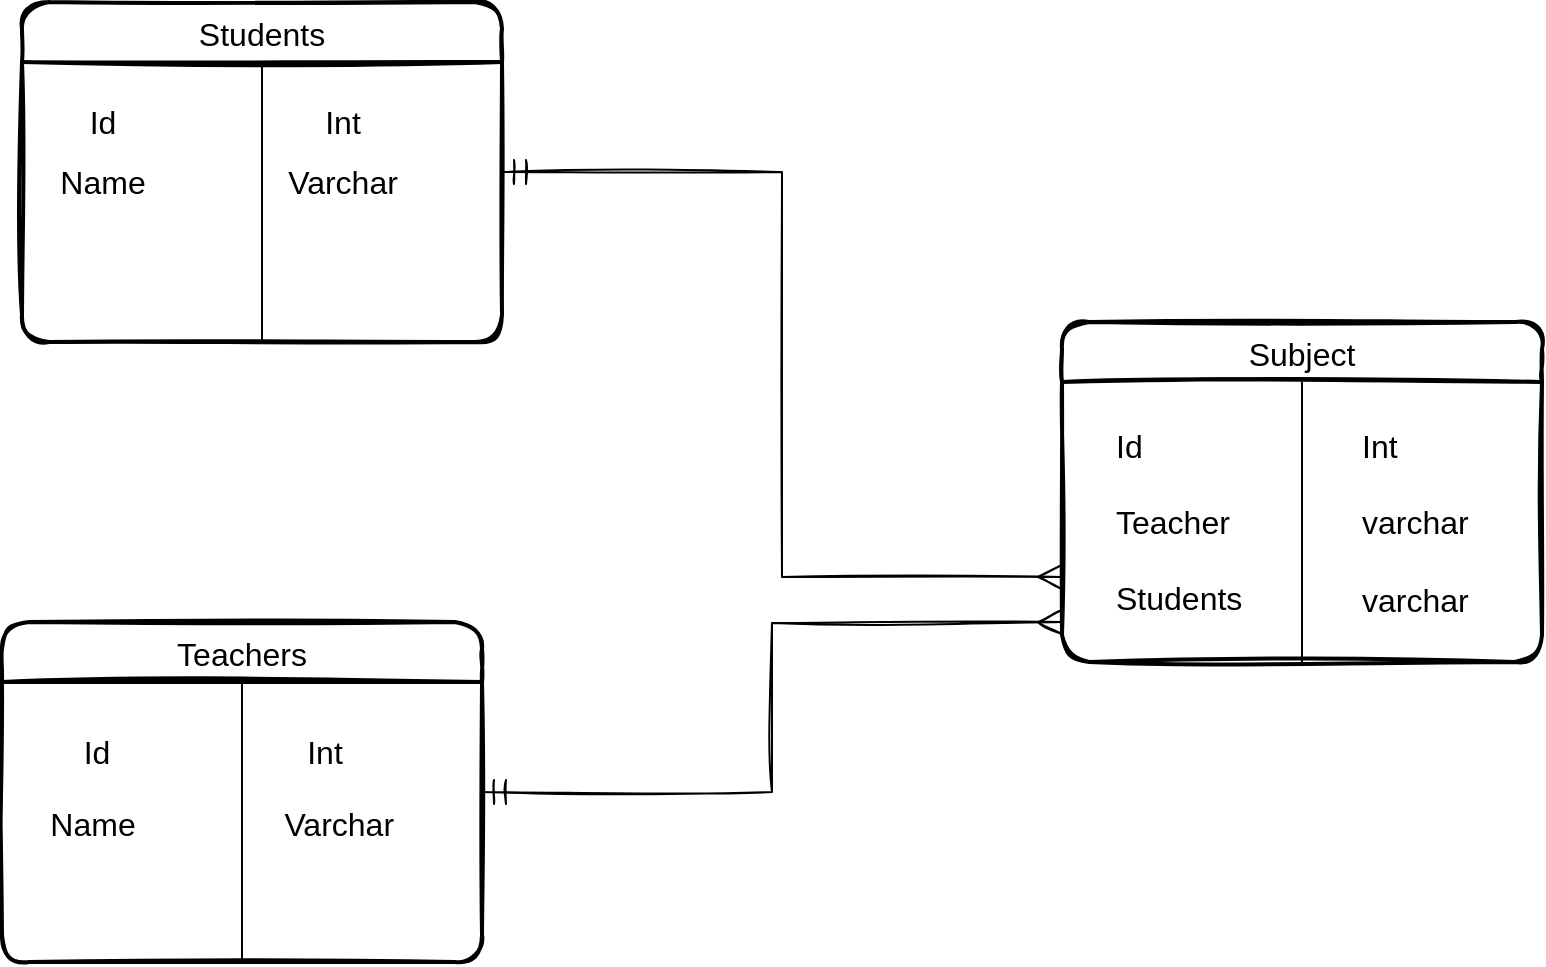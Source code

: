<mxfile version="16.5.1" type="device"><diagram id="ox53J4b3hOU-bEJOWTpH" name="Página-1"><mxGraphModel dx="1422" dy="2026" grid="0" gridSize="10" guides="1" tooltips="1" connect="1" arrows="1" fold="1" page="1" pageScale="1" pageWidth="827" pageHeight="1169" math="0" shadow="0"><root><mxCell id="0"/><mxCell id="1" parent="0"/><mxCell id="n3x46S6jJ3r90yCbxZF0-9" value="Subject" style="swimlane;childLayout=stackLayout;horizontal=1;startSize=30;horizontalStack=0;rounded=1;fontSize=16;fontStyle=0;strokeWidth=2;resizeParent=0;resizeLast=1;shadow=0;dashed=0;align=center;sketch=1;" vertex="1" parent="1"><mxGeometry x="760" y="110" width="240" height="170" as="geometry"/></mxCell><mxCell id="n3x46S6jJ3r90yCbxZF0-12" value="" style="endArrow=none;html=1;rounded=0;exitX=0.5;exitY=1;exitDx=0;exitDy=0;" edge="1" parent="n3x46S6jJ3r90yCbxZF0-9" source="n3x46S6jJ3r90yCbxZF0-9"><mxGeometry width="50" height="50" relative="1" as="geometry"><mxPoint x="70" y="80" as="sourcePoint"/><mxPoint x="120" y="30" as="targetPoint"/></mxGeometry></mxCell><mxCell id="n3x46S6jJ3r90yCbxZF0-13" value="Id&lt;br style=&quot;font-size: 16px;&quot;&gt;&lt;br style=&quot;font-size: 16px;&quot;&gt;Teacher&lt;br style=&quot;font-size: 16px;&quot;&gt;&lt;br style=&quot;font-size: 16px;&quot;&gt;Students&lt;br style=&quot;font-size: 16px;&quot;&gt;" style="text;html=1;align=left;verticalAlign=middle;resizable=0;points=[];autosize=1;strokeColor=none;fillColor=none;fontSize=16;labelPosition=center;verticalLabelPosition=middle;rotation=0;spacingRight=12;" vertex="1" parent="1"><mxGeometry x="785" y="160" width="90" height="100" as="geometry"/></mxCell><mxCell id="n3x46S6jJ3r90yCbxZF0-29" value="Int&lt;br style=&quot;font-size: 16px&quot;&gt;&lt;br style=&quot;font-size: 16px&quot;&gt;varchar&lt;br style=&quot;font-size: 16px&quot;&gt;&lt;br style=&quot;font-size: 16px&quot;&gt;&lt;div style=&quot;&quot;&gt;&lt;span&gt;varchar&lt;/span&gt;&lt;/div&gt;&lt;br style=&quot;font-size: 16px&quot;&gt;&lt;br style=&quot;font-size: 16px&quot;&gt;&lt;br style=&quot;font-size: 16px&quot;&gt;" style="text;html=1;align=left;verticalAlign=middle;resizable=0;points=[];autosize=1;strokeColor=none;fillColor=none;fontSize=16;spacingBottom=22;spacingLeft=33;" vertex="1" parent="1"><mxGeometry x="875" y="160" width="100" height="180" as="geometry"/></mxCell><mxCell id="n3x46S6jJ3r90yCbxZF0-42" style="edgeStyle=orthogonalEdgeStyle;rounded=0;orthogonalLoop=1;jettySize=auto;html=1;exitX=1;exitY=0.5;exitDx=0;exitDy=0;entryX=0;entryY=0.75;entryDx=0;entryDy=0;fontSize=16;endArrow=ERmany;endFill=0;startArrow=ERmandOne;startFill=0;endSize=10;targetPerimeterSpacing=9;sourcePerimeterSpacing=9;startSize=10;sketch=1;" edge="1" parent="1" source="n3x46S6jJ3r90yCbxZF0-30" target="n3x46S6jJ3r90yCbxZF0-9"><mxGeometry relative="1" as="geometry"/></mxCell><mxCell id="n3x46S6jJ3r90yCbxZF0-30" value="Students" style="swimlane;childLayout=stackLayout;horizontal=1;startSize=30;horizontalStack=0;rounded=1;fontSize=16;fontStyle=0;strokeWidth=2;resizeParent=0;resizeLast=1;shadow=0;dashed=0;align=center;sketch=1;" vertex="1" parent="1"><mxGeometry x="240" y="-50" width="240" height="170" as="geometry"/></mxCell><mxCell id="n3x46S6jJ3r90yCbxZF0-31" value="" style="endArrow=none;html=1;rounded=0;exitX=0.5;exitY=1;exitDx=0;exitDy=0;" edge="1" parent="n3x46S6jJ3r90yCbxZF0-30" source="n3x46S6jJ3r90yCbxZF0-30"><mxGeometry width="50" height="50" relative="1" as="geometry"><mxPoint x="70" y="80" as="sourcePoint"/><mxPoint x="120" y="30" as="targetPoint"/></mxGeometry></mxCell><mxCell id="n3x46S6jJ3r90yCbxZF0-41" style="edgeStyle=orthogonalEdgeStyle;rounded=0;orthogonalLoop=1;jettySize=auto;html=1;fontSize=16;endArrow=ERmany;endFill=0;startArrow=ERmandOne;startFill=0;targetPerimeterSpacing=9;endSize=10;startSize=10;sourcePerimeterSpacing=9;exitX=1;exitY=0.5;exitDx=0;exitDy=0;sketch=1;" edge="1" parent="1" source="n3x46S6jJ3r90yCbxZF0-32"><mxGeometry relative="1" as="geometry"><mxPoint x="760" y="260" as="targetPoint"/></mxGeometry></mxCell><mxCell id="n3x46S6jJ3r90yCbxZF0-32" value="Teachers" style="swimlane;childLayout=stackLayout;horizontal=1;startSize=30;horizontalStack=0;rounded=1;fontSize=16;fontStyle=0;strokeWidth=2;resizeParent=0;resizeLast=1;shadow=0;dashed=0;align=center;sketch=1;" vertex="1" parent="1"><mxGeometry x="230" y="260" width="240" height="170" as="geometry"/></mxCell><mxCell id="n3x46S6jJ3r90yCbxZF0-33" value="" style="endArrow=none;html=1;rounded=0;exitX=0.5;exitY=1;exitDx=0;exitDy=0;" edge="1" parent="n3x46S6jJ3r90yCbxZF0-32" source="n3x46S6jJ3r90yCbxZF0-32"><mxGeometry width="50" height="50" relative="1" as="geometry"><mxPoint x="70" y="80" as="sourcePoint"/><mxPoint x="120" y="30" as="targetPoint"/></mxGeometry></mxCell><mxCell id="n3x46S6jJ3r90yCbxZF0-35" value="Int" style="text;html=1;align=center;verticalAlign=middle;resizable=0;points=[];autosize=1;strokeColor=none;fillColor=none;fontSize=16;" vertex="1" parent="1"><mxGeometry x="385" width="30" height="20" as="geometry"/></mxCell><mxCell id="n3x46S6jJ3r90yCbxZF0-36" value="Id" style="text;html=1;align=center;verticalAlign=middle;resizable=0;points=[];autosize=1;strokeColor=none;fillColor=none;fontSize=16;" vertex="1" parent="1"><mxGeometry x="265" width="30" height="20" as="geometry"/></mxCell><mxCell id="n3x46S6jJ3r90yCbxZF0-39" value="Name" style="text;html=1;align=center;verticalAlign=middle;resizable=0;points=[];autosize=1;strokeColor=none;fillColor=none;fontSize=16;" vertex="1" parent="1"><mxGeometry x="250" y="30" width="60" height="20" as="geometry"/></mxCell><mxCell id="n3x46S6jJ3r90yCbxZF0-40" value="Varchar" style="text;html=1;align=center;verticalAlign=middle;resizable=0;points=[];autosize=1;strokeColor=none;fillColor=none;fontSize=16;sketch=0;shadow=0;rounded=0;glass=0;" vertex="1" parent="1"><mxGeometry x="365" y="30" width="70" height="20" as="geometry"/></mxCell><mxCell id="n3x46S6jJ3r90yCbxZF0-43" value="Id" style="text;html=1;align=center;verticalAlign=middle;resizable=0;points=[];autosize=1;strokeColor=none;fillColor=none;fontSize=16;" vertex="1" parent="1"><mxGeometry x="265" y="313" width="23" height="23" as="geometry"/></mxCell><mxCell id="n3x46S6jJ3r90yCbxZF0-44" value="Int" style="text;html=1;align=center;verticalAlign=middle;resizable=0;points=[];autosize=1;strokeColor=none;fillColor=none;fontSize=16;" vertex="1" parent="1"><mxGeometry x="377" y="313" width="28" height="23" as="geometry"/></mxCell><mxCell id="n3x46S6jJ3r90yCbxZF0-45" value="Name" style="text;html=1;align=center;verticalAlign=middle;resizable=0;points=[];autosize=1;strokeColor=none;fillColor=none;fontSize=16;" vertex="1" parent="1"><mxGeometry x="248" y="349" width="53" height="23" as="geometry"/></mxCell><mxCell id="n3x46S6jJ3r90yCbxZF0-47" value="&amp;nbsp; &amp;nbsp; &amp;nbsp;Varchar" style="text;html=1;align=center;verticalAlign=middle;resizable=0;points=[];autosize=1;strokeColor=none;fillColor=none;fontSize=16;" vertex="1" parent="1"><mxGeometry x="343" y="349" width="87" height="23" as="geometry"/></mxCell></root></mxGraphModel></diagram></mxfile>